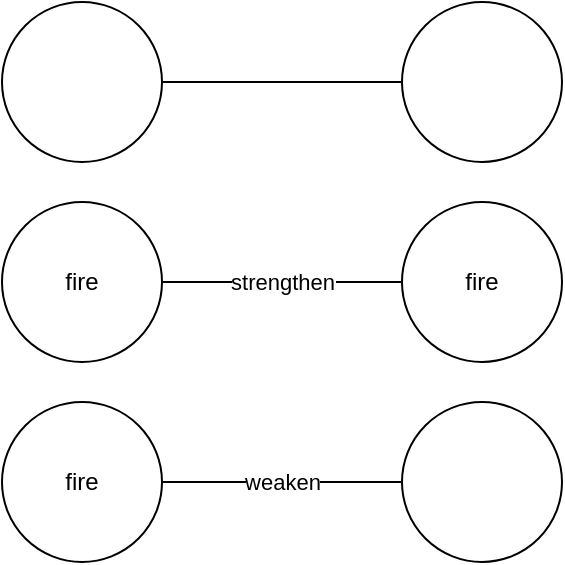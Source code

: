 <mxfile version="22.0.4" type="device">
  <diagram name="Page-1" id="ZBT8s_TryDYXvqRpSv_G">
    <mxGraphModel dx="1434" dy="750" grid="1" gridSize="10" guides="1" tooltips="1" connect="1" arrows="1" fold="1" page="1" pageScale="1" pageWidth="827" pageHeight="1169" math="0" shadow="0">
      <root>
        <mxCell id="0" />
        <mxCell id="1" parent="0" />
        <mxCell id="ogkG9GeDWz1Ns32iHCzP-8" style="edgeStyle=orthogonalEdgeStyle;rounded=0;orthogonalLoop=1;jettySize=auto;html=1;exitX=1;exitY=0.5;exitDx=0;exitDy=0;endArrow=none;endFill=0;" edge="1" parent="1" source="ogkG9GeDWz1Ns32iHCzP-2" target="ogkG9GeDWz1Ns32iHCzP-3">
          <mxGeometry relative="1" as="geometry" />
        </mxCell>
        <mxCell id="ogkG9GeDWz1Ns32iHCzP-2" value="" style="ellipse;whiteSpace=wrap;html=1;aspect=fixed;" vertex="1" parent="1">
          <mxGeometry x="280" y="180" width="80" height="80" as="geometry" />
        </mxCell>
        <mxCell id="ogkG9GeDWz1Ns32iHCzP-3" value="" style="ellipse;whiteSpace=wrap;html=1;aspect=fixed;" vertex="1" parent="1">
          <mxGeometry x="480" y="180" width="80" height="80" as="geometry" />
        </mxCell>
        <mxCell id="ogkG9GeDWz1Ns32iHCzP-9" value="strengthen" style="edgeStyle=orthogonalEdgeStyle;rounded=0;orthogonalLoop=1;jettySize=auto;html=1;exitX=1;exitY=0.5;exitDx=0;exitDy=0;entryX=0;entryY=0.5;entryDx=0;entryDy=0;endArrow=none;endFill=0;" edge="1" parent="1" source="ogkG9GeDWz1Ns32iHCzP-4" target="ogkG9GeDWz1Ns32iHCzP-5">
          <mxGeometry relative="1" as="geometry" />
        </mxCell>
        <mxCell id="ogkG9GeDWz1Ns32iHCzP-4" value="fire" style="ellipse;whiteSpace=wrap;html=1;aspect=fixed;" vertex="1" parent="1">
          <mxGeometry x="280" y="280" width="80" height="80" as="geometry" />
        </mxCell>
        <mxCell id="ogkG9GeDWz1Ns32iHCzP-5" value="fire" style="ellipse;whiteSpace=wrap;html=1;aspect=fixed;" vertex="1" parent="1">
          <mxGeometry x="480" y="280" width="80" height="80" as="geometry" />
        </mxCell>
        <mxCell id="ogkG9GeDWz1Ns32iHCzP-10" value="weaken" style="edgeStyle=orthogonalEdgeStyle;rounded=0;orthogonalLoop=1;jettySize=auto;html=1;exitX=1;exitY=0.5;exitDx=0;exitDy=0;entryX=0;entryY=0.5;entryDx=0;entryDy=0;endArrow=none;endFill=0;" edge="1" parent="1" source="ogkG9GeDWz1Ns32iHCzP-6" target="ogkG9GeDWz1Ns32iHCzP-7">
          <mxGeometry relative="1" as="geometry" />
        </mxCell>
        <mxCell id="ogkG9GeDWz1Ns32iHCzP-6" value="fire" style="ellipse;whiteSpace=wrap;html=1;aspect=fixed;" vertex="1" parent="1">
          <mxGeometry x="280" y="380" width="80" height="80" as="geometry" />
        </mxCell>
        <mxCell id="ogkG9GeDWz1Ns32iHCzP-7" value="" style="ellipse;whiteSpace=wrap;html=1;aspect=fixed;" vertex="1" parent="1">
          <mxGeometry x="480" y="380" width="80" height="80" as="geometry" />
        </mxCell>
      </root>
    </mxGraphModel>
  </diagram>
</mxfile>
